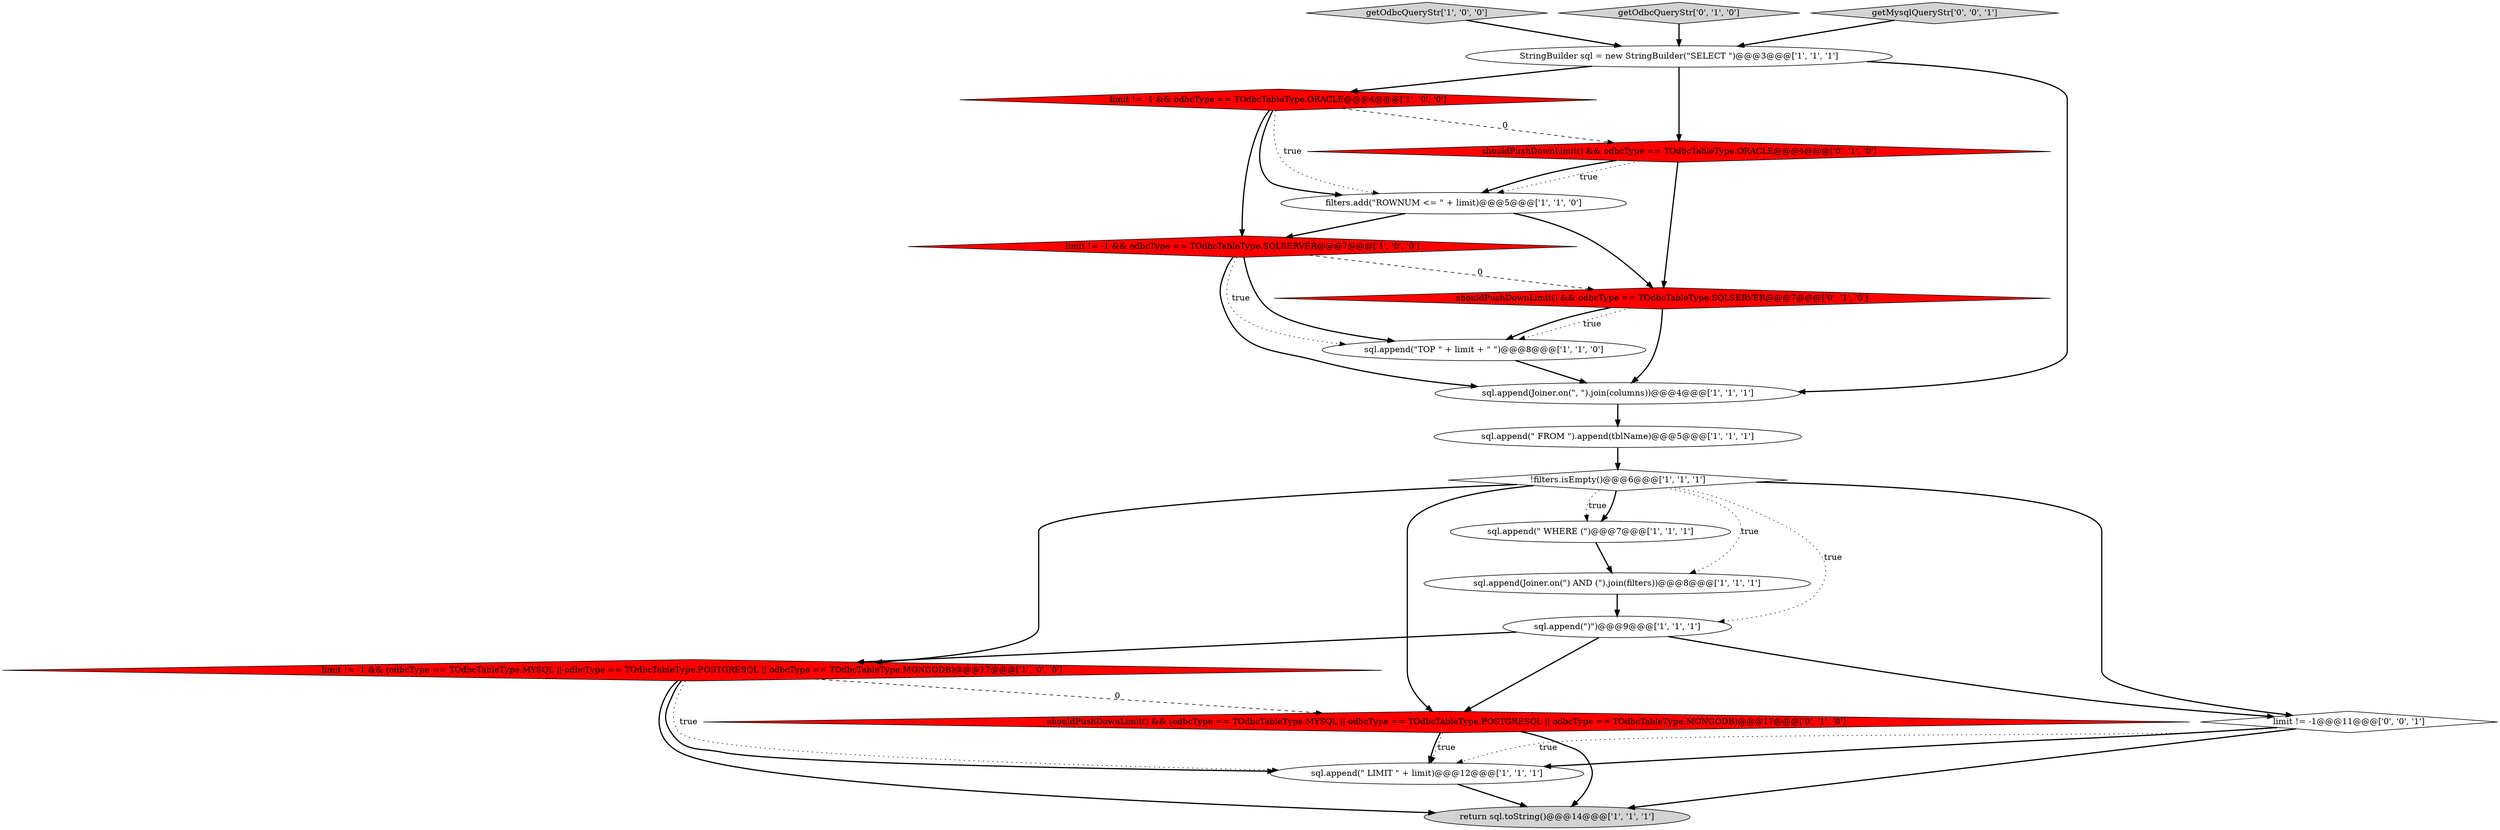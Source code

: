 digraph {
5 [style = filled, label = "limit != -1 && odbcType == TOdbcTableType.ORACLE@@@4@@@['1', '0', '0']", fillcolor = red, shape = diamond image = "AAA1AAABBB1BBB"];
3 [style = filled, label = "sql.append(\" WHERE (\")@@@7@@@['1', '1', '1']", fillcolor = white, shape = ellipse image = "AAA0AAABBB1BBB"];
1 [style = filled, label = "sql.append(\" FROM \").append(tblName)@@@5@@@['1', '1', '1']", fillcolor = white, shape = ellipse image = "AAA0AAABBB1BBB"];
11 [style = filled, label = "getOdbcQueryStr['1', '0', '0']", fillcolor = lightgray, shape = diamond image = "AAA0AAABBB1BBB"];
18 [style = filled, label = "getOdbcQueryStr['0', '1', '0']", fillcolor = lightgray, shape = diamond image = "AAA0AAABBB2BBB"];
2 [style = filled, label = "sql.append(\" LIMIT \" + limit)@@@12@@@['1', '1', '1']", fillcolor = white, shape = ellipse image = "AAA0AAABBB1BBB"];
12 [style = filled, label = "sql.append(\"TOP \" + limit + \" \")@@@8@@@['1', '1', '0']", fillcolor = white, shape = ellipse image = "AAA0AAABBB1BBB"];
6 [style = filled, label = "sql.append(\")\")@@@9@@@['1', '1', '1']", fillcolor = white, shape = ellipse image = "AAA0AAABBB1BBB"];
7 [style = filled, label = "limit != -1 && odbcType == TOdbcTableType.SQLSERVER@@@7@@@['1', '0', '0']", fillcolor = red, shape = diamond image = "AAA1AAABBB1BBB"];
20 [style = filled, label = "getMysqlQueryStr['0', '0', '1']", fillcolor = lightgray, shape = diamond image = "AAA0AAABBB3BBB"];
14 [style = filled, label = "sql.append(Joiner.on(\") AND (\").join(filters))@@@8@@@['1', '1', '1']", fillcolor = white, shape = ellipse image = "AAA0AAABBB1BBB"];
17 [style = filled, label = "shouldPushDownLimit() && (odbcType == TOdbcTableType.MYSQL || odbcType == TOdbcTableType.POSTGRESQL || odbcType == TOdbcTableType.MONGODB)@@@17@@@['0', '1', '0']", fillcolor = red, shape = diamond image = "AAA1AAABBB2BBB"];
13 [style = filled, label = "limit != -1 && (odbcType == TOdbcTableType.MYSQL || odbcType == TOdbcTableType.POSTGRESQL || odbcType == TOdbcTableType.MONGODB)@@@17@@@['1', '0', '0']", fillcolor = red, shape = diamond image = "AAA1AAABBB1BBB"];
9 [style = filled, label = "filters.add(\"ROWNUM <= \" + limit)@@@5@@@['1', '1', '0']", fillcolor = white, shape = ellipse image = "AAA0AAABBB1BBB"];
10 [style = filled, label = "sql.append(Joiner.on(\", \").join(columns))@@@4@@@['1', '1', '1']", fillcolor = white, shape = ellipse image = "AAA0AAABBB1BBB"];
0 [style = filled, label = "StringBuilder sql = new StringBuilder(\"SELECT \")@@@3@@@['1', '1', '1']", fillcolor = white, shape = ellipse image = "AAA0AAABBB1BBB"];
16 [style = filled, label = "shouldPushDownLimit() && odbcType == TOdbcTableType.SQLSERVER@@@7@@@['0', '1', '0']", fillcolor = red, shape = diamond image = "AAA1AAABBB2BBB"];
4 [style = filled, label = "return sql.toString()@@@14@@@['1', '1', '1']", fillcolor = lightgray, shape = ellipse image = "AAA0AAABBB1BBB"];
15 [style = filled, label = "shouldPushDownLimit() && odbcType == TOdbcTableType.ORACLE@@@4@@@['0', '1', '0']", fillcolor = red, shape = diamond image = "AAA1AAABBB2BBB"];
8 [style = filled, label = "!filters.isEmpty()@@@6@@@['1', '1', '1']", fillcolor = white, shape = diamond image = "AAA0AAABBB1BBB"];
19 [style = filled, label = "limit != -1@@@11@@@['0', '0', '1']", fillcolor = white, shape = diamond image = "AAA0AAABBB3BBB"];
6->17 [style = bold, label=""];
16->12 [style = dotted, label="true"];
1->8 [style = bold, label=""];
5->9 [style = bold, label=""];
7->12 [style = bold, label=""];
7->10 [style = bold, label=""];
16->10 [style = bold, label=""];
8->19 [style = bold, label=""];
19->2 [style = dotted, label="true"];
7->16 [style = dashed, label="0"];
3->14 [style = bold, label=""];
8->3 [style = bold, label=""];
20->0 [style = bold, label=""];
13->17 [style = dashed, label="0"];
6->19 [style = bold, label=""];
19->2 [style = bold, label=""];
9->7 [style = bold, label=""];
15->16 [style = bold, label=""];
2->4 [style = bold, label=""];
0->15 [style = bold, label=""];
9->16 [style = bold, label=""];
8->3 [style = dotted, label="true"];
15->9 [style = dotted, label="true"];
7->12 [style = dotted, label="true"];
8->17 [style = bold, label=""];
13->2 [style = dotted, label="true"];
0->10 [style = bold, label=""];
12->10 [style = bold, label=""];
11->0 [style = bold, label=""];
8->6 [style = dotted, label="true"];
17->2 [style = bold, label=""];
15->9 [style = bold, label=""];
6->13 [style = bold, label=""];
8->14 [style = dotted, label="true"];
5->9 [style = dotted, label="true"];
5->7 [style = bold, label=""];
17->2 [style = dotted, label="true"];
19->4 [style = bold, label=""];
10->1 [style = bold, label=""];
5->15 [style = dashed, label="0"];
16->12 [style = bold, label=""];
14->6 [style = bold, label=""];
17->4 [style = bold, label=""];
18->0 [style = bold, label=""];
8->13 [style = bold, label=""];
0->5 [style = bold, label=""];
13->2 [style = bold, label=""];
13->4 [style = bold, label=""];
}
